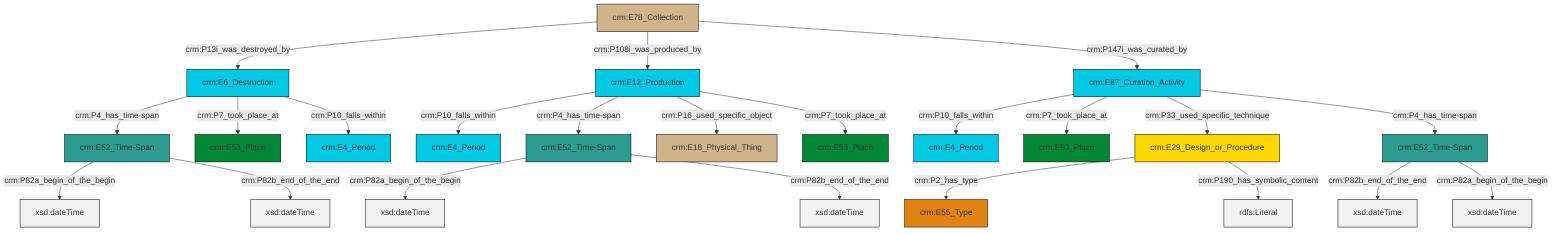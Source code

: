 graph TD
classDef Literal fill:#f2f2f2,stroke:#000000;
classDef CRM_Entity fill:#FFFFFF,stroke:#000000;
classDef Temporal_Entity fill:#00C9E6, stroke:#000000;
classDef Type fill:#E18312, stroke:#000000;
classDef Time-Span fill:#2C9C91, stroke:#000000;
classDef Appellation fill:#FFEB7F, stroke:#000000;
classDef Place fill:#008836, stroke:#000000;
classDef Persistent_Item fill:#B266B2, stroke:#000000;
classDef Conceptual_Object fill:#FFD700, stroke:#000000;
classDef Physical_Thing fill:#D2B48C, stroke:#000000;
classDef Actor fill:#f58aad, stroke:#000000;
classDef PC_Classes fill:#4ce600, stroke:#000000;
classDef Multi fill:#cccccc,stroke:#000000;

4["crm:E6_Destruction"]:::Temporal_Entity -->|crm:P4_has_time-span| 5["crm:E52_Time-Span"]:::Time-Span
4["crm:E6_Destruction"]:::Temporal_Entity -->|crm:P7_took_place_at| 6["crm:E53_Place"]:::Place
4["crm:E6_Destruction"]:::Temporal_Entity -->|crm:P10_falls_within| 2["crm:E4_Period"]:::Temporal_Entity
11["crm:E78_Collection"]:::Physical_Thing -->|crm:P13i_was_destroyed_by| 4["crm:E6_Destruction"]:::Temporal_Entity
13["crm:E52_Time-Span"]:::Time-Span -->|crm:P82a_begin_of_the_begin| 14[xsd:dateTime]:::Literal
15["crm:E52_Time-Span"]:::Time-Span -->|crm:P82b_end_of_the_end| 16[xsd:dateTime]:::Literal
7["crm:E12_Production"]:::Temporal_Entity -->|crm:P10_falls_within| 19["crm:E4_Period"]:::Temporal_Entity
7["crm:E12_Production"]:::Temporal_Entity -->|crm:P4_has_time-span| 13["crm:E52_Time-Span"]:::Time-Span
20["crm:E87_Curation_Activity"]:::Temporal_Entity -->|crm:P10_falls_within| 24["crm:E4_Period"]:::Temporal_Entity
7["crm:E12_Production"]:::Temporal_Entity -->|crm:P16_used_specific_object| 25["crm:E18_Physical_Thing"]:::Physical_Thing
5["crm:E52_Time-Span"]:::Time-Span -->|crm:P82a_begin_of_the_begin| 28[xsd:dateTime]:::Literal
7["crm:E12_Production"]:::Temporal_Entity -->|crm:P7_took_place_at| 22["crm:E53_Place"]:::Place
5["crm:E52_Time-Span"]:::Time-Span -->|crm:P82b_end_of_the_end| 29[xsd:dateTime]:::Literal
20["crm:E87_Curation_Activity"]:::Temporal_Entity -->|crm:P7_took_place_at| 26["crm:E53_Place"]:::Place
20["crm:E87_Curation_Activity"]:::Temporal_Entity -->|crm:P33_used_specific_technique| 0["crm:E29_Design_or_Procedure"]:::Conceptual_Object
20["crm:E87_Curation_Activity"]:::Temporal_Entity -->|crm:P4_has_time-span| 15["crm:E52_Time-Span"]:::Time-Span
0["crm:E29_Design_or_Procedure"]:::Conceptual_Object -->|crm:P2_has_type| 9["crm:E55_Type"]:::Type
13["crm:E52_Time-Span"]:::Time-Span -->|crm:P82b_end_of_the_end| 32[xsd:dateTime]:::Literal
0["crm:E29_Design_or_Procedure"]:::Conceptual_Object -->|crm:P190_has_symbolic_content| 33[rdfs:Literal]:::Literal
11["crm:E78_Collection"]:::Physical_Thing -->|crm:P108i_was_produced_by| 7["crm:E12_Production"]:::Temporal_Entity
15["crm:E52_Time-Span"]:::Time-Span -->|crm:P82a_begin_of_the_begin| 37[xsd:dateTime]:::Literal
11["crm:E78_Collection"]:::Physical_Thing -->|crm:P147i_was_curated_by| 20["crm:E87_Curation_Activity"]:::Temporal_Entity